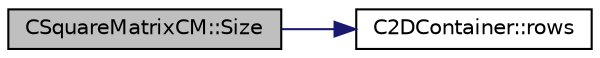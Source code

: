 digraph "CSquareMatrixCM::Size"
{
 // LATEX_PDF_SIZE
  edge [fontname="Helvetica",fontsize="10",labelfontname="Helvetica",labelfontsize="10"];
  node [fontname="Helvetica",fontsize="10",shape=record];
  rankdir="LR";
  Node1 [label="CSquareMatrixCM::Size",height=0.2,width=0.4,color="black", fillcolor="grey75", style="filled", fontcolor="black",tooltip="Function, which makes available the size of the matrix."];
  Node1 -> Node2 [color="midnightblue",fontsize="10",style="solid",fontname="Helvetica"];
  Node2 [label="C2DContainer::rows",height=0.2,width=0.4,color="black", fillcolor="white", style="filled",URL="$classC2DContainer.html#ae383e99c56a27231333d71dfb8810623",tooltip=" "];
}
